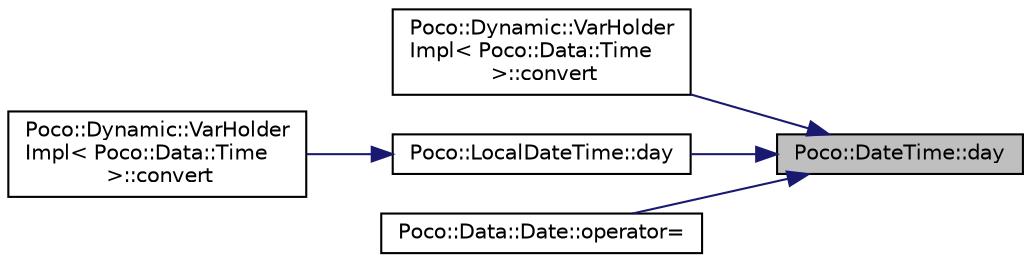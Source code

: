 digraph "Poco::DateTime::day"
{
 // LATEX_PDF_SIZE
  edge [fontname="Helvetica",fontsize="10",labelfontname="Helvetica",labelfontsize="10"];
  node [fontname="Helvetica",fontsize="10",shape=record];
  rankdir="RL";
  Node1 [label="Poco::DateTime::day",height=0.2,width=0.4,color="black", fillcolor="grey75", style="filled", fontcolor="black",tooltip=" "];
  Node1 -> Node2 [dir="back",color="midnightblue",fontsize="10",style="solid"];
  Node2 [label="Poco::Dynamic::VarHolder\lImpl\< Poco::Data::Time\l \>::convert",height=0.2,width=0.4,color="black", fillcolor="white", style="filled",URL="$classPoco_1_1Dynamic_1_1VarHolderImpl_3_01Poco_1_1Data_1_1Time_01_4.html#a1ed346fb20f66ba1653732f02486f8ed",tooltip=" "];
  Node1 -> Node3 [dir="back",color="midnightblue",fontsize="10",style="solid"];
  Node3 [label="Poco::LocalDateTime::day",height=0.2,width=0.4,color="black", fillcolor="white", style="filled",URL="$classPoco_1_1LocalDateTime.html#a9c99cb97f76b393bdad4427c0b9341eb",tooltip=" "];
  Node3 -> Node4 [dir="back",color="midnightblue",fontsize="10",style="solid"];
  Node4 [label="Poco::Dynamic::VarHolder\lImpl\< Poco::Data::Time\l \>::convert",height=0.2,width=0.4,color="black", fillcolor="white", style="filled",URL="$classPoco_1_1Dynamic_1_1VarHolderImpl_3_01Poco_1_1Data_1_1Time_01_4.html#adfefc833eb7e8bf78a1b3c264e4d9e1e",tooltip=" "];
  Node1 -> Node5 [dir="back",color="midnightblue",fontsize="10",style="solid"];
  Node5 [label="Poco::Data::Date::operator=",height=0.2,width=0.4,color="black", fillcolor="white", style="filled",URL="$classPoco_1_1Data_1_1Date.html#a14293ac461a027cba9c3e0536b98fef7",tooltip="Assignment operator for Date."];
}
